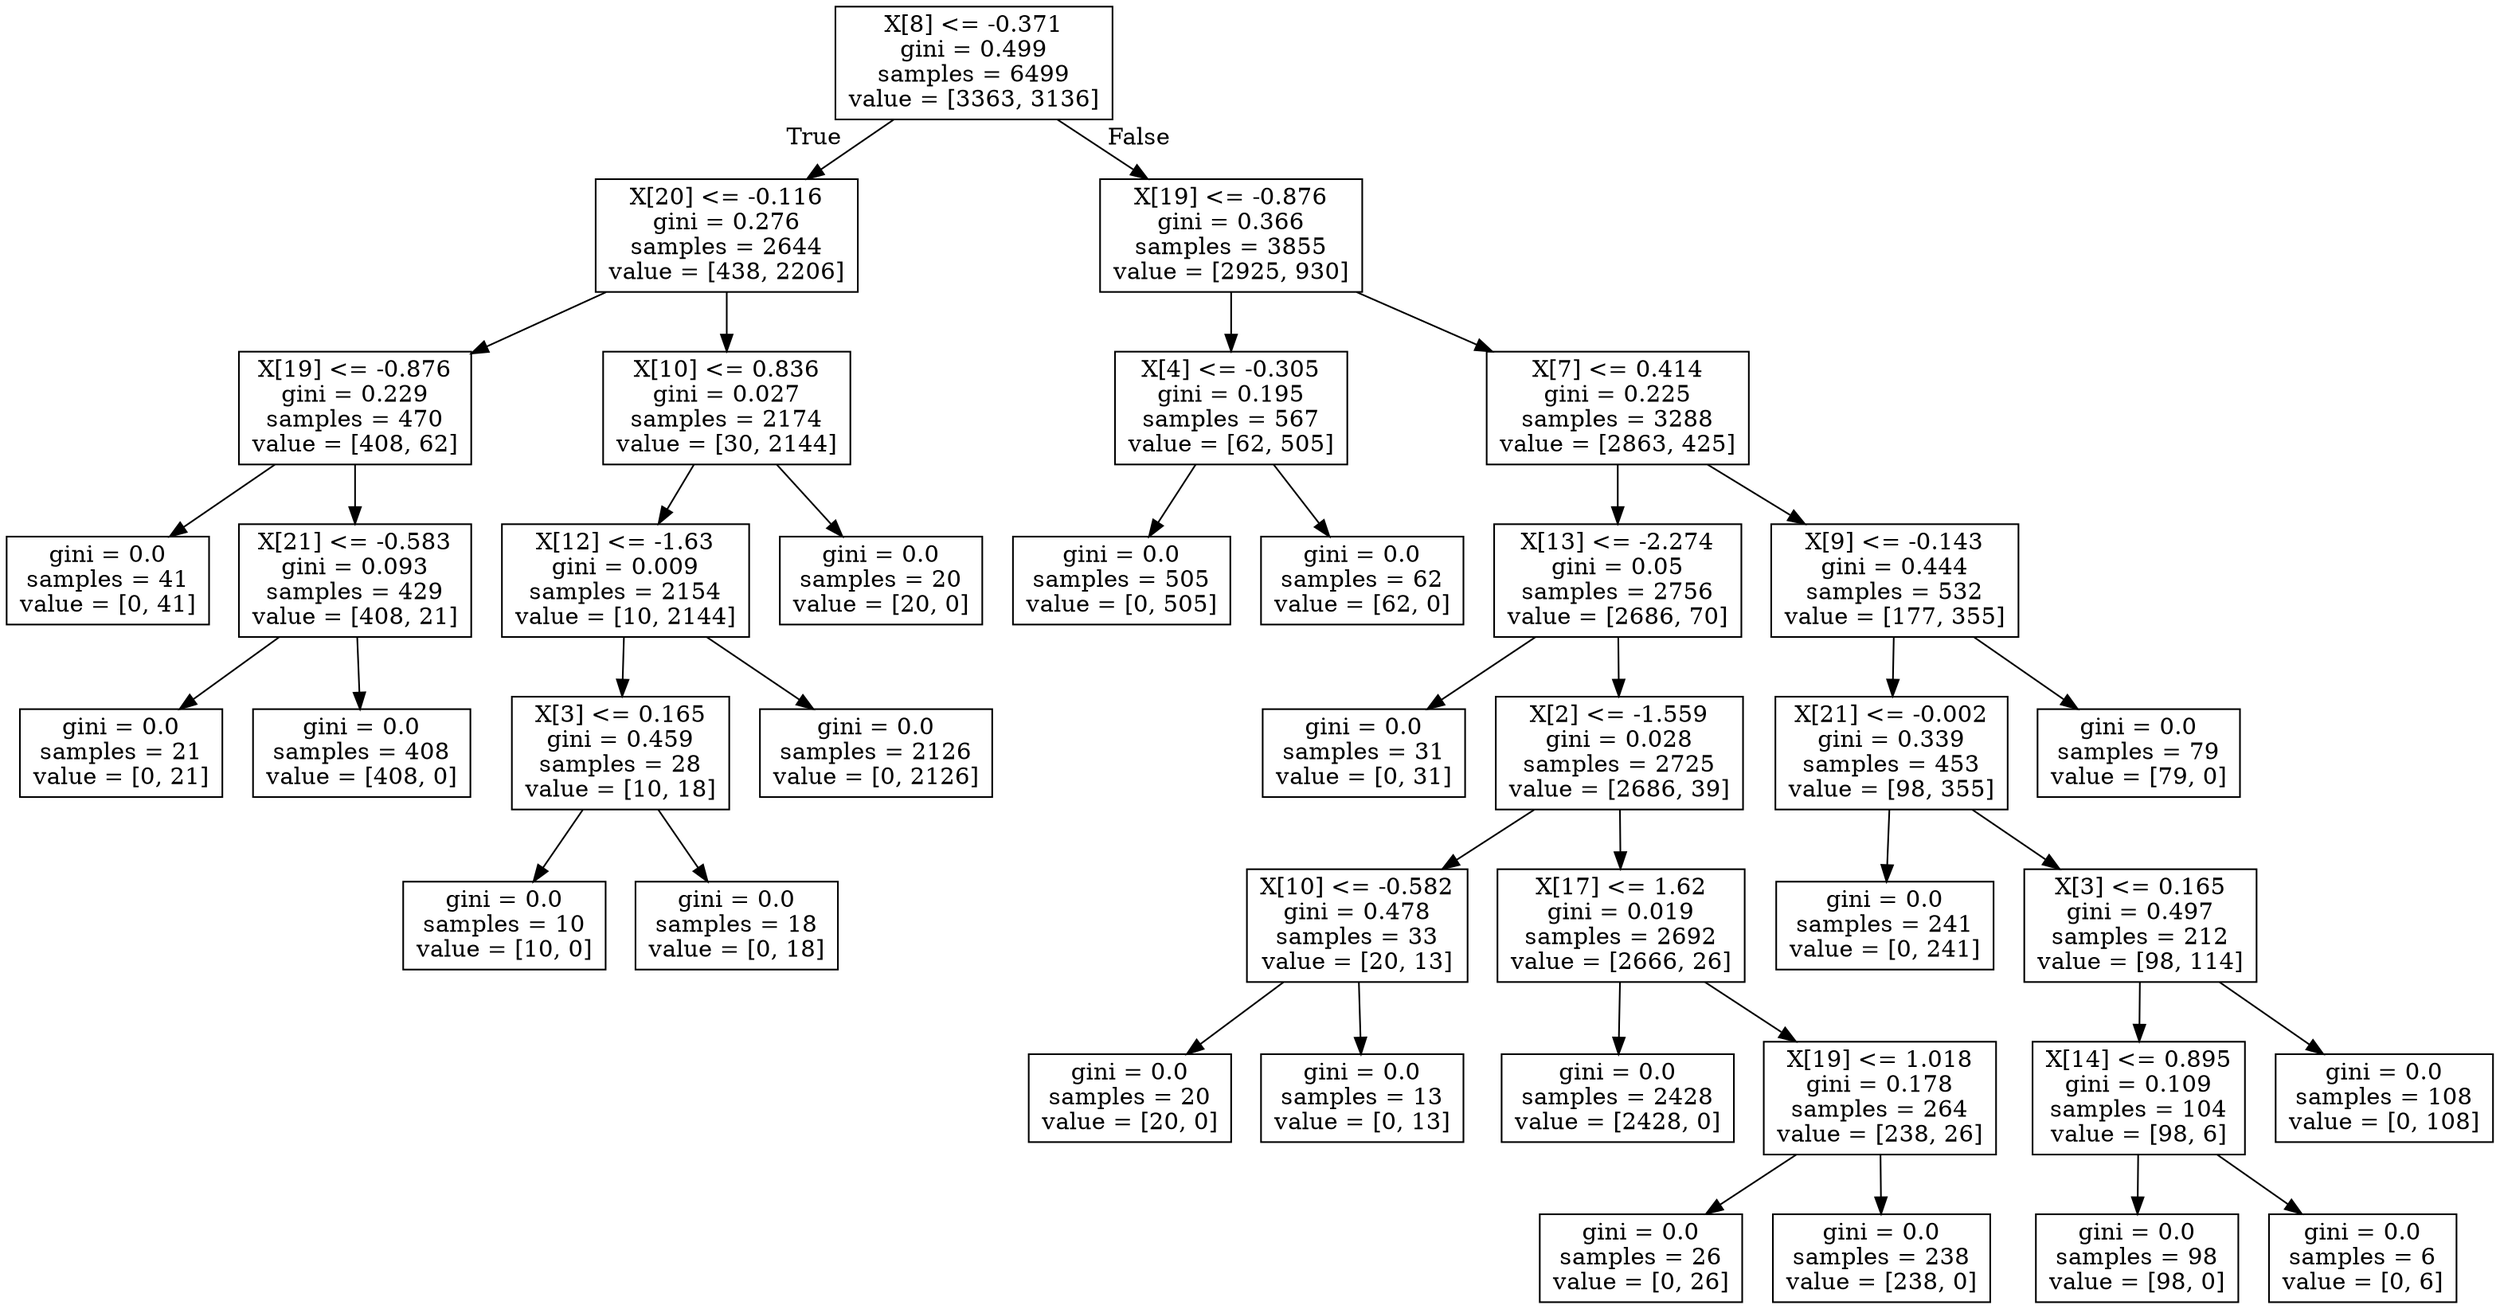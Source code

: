 digraph Tree {
node [shape=box] ;
0 [label="X[8] <= -0.371\ngini = 0.499\nsamples = 6499\nvalue = [3363, 3136]"] ;
1 [label="X[20] <= -0.116\ngini = 0.276\nsamples = 2644\nvalue = [438, 2206]"] ;
0 -> 1 [labeldistance=2.5, labelangle=45, headlabel="True"] ;
2 [label="X[19] <= -0.876\ngini = 0.229\nsamples = 470\nvalue = [408, 62]"] ;
1 -> 2 ;
3 [label="gini = 0.0\nsamples = 41\nvalue = [0, 41]"] ;
2 -> 3 ;
4 [label="X[21] <= -0.583\ngini = 0.093\nsamples = 429\nvalue = [408, 21]"] ;
2 -> 4 ;
5 [label="gini = 0.0\nsamples = 21\nvalue = [0, 21]"] ;
4 -> 5 ;
6 [label="gini = 0.0\nsamples = 408\nvalue = [408, 0]"] ;
4 -> 6 ;
7 [label="X[10] <= 0.836\ngini = 0.027\nsamples = 2174\nvalue = [30, 2144]"] ;
1 -> 7 ;
8 [label="X[12] <= -1.63\ngini = 0.009\nsamples = 2154\nvalue = [10, 2144]"] ;
7 -> 8 ;
9 [label="X[3] <= 0.165\ngini = 0.459\nsamples = 28\nvalue = [10, 18]"] ;
8 -> 9 ;
10 [label="gini = 0.0\nsamples = 10\nvalue = [10, 0]"] ;
9 -> 10 ;
11 [label="gini = 0.0\nsamples = 18\nvalue = [0, 18]"] ;
9 -> 11 ;
12 [label="gini = 0.0\nsamples = 2126\nvalue = [0, 2126]"] ;
8 -> 12 ;
13 [label="gini = 0.0\nsamples = 20\nvalue = [20, 0]"] ;
7 -> 13 ;
14 [label="X[19] <= -0.876\ngini = 0.366\nsamples = 3855\nvalue = [2925, 930]"] ;
0 -> 14 [labeldistance=2.5, labelangle=-45, headlabel="False"] ;
15 [label="X[4] <= -0.305\ngini = 0.195\nsamples = 567\nvalue = [62, 505]"] ;
14 -> 15 ;
16 [label="gini = 0.0\nsamples = 505\nvalue = [0, 505]"] ;
15 -> 16 ;
17 [label="gini = 0.0\nsamples = 62\nvalue = [62, 0]"] ;
15 -> 17 ;
18 [label="X[7] <= 0.414\ngini = 0.225\nsamples = 3288\nvalue = [2863, 425]"] ;
14 -> 18 ;
19 [label="X[13] <= -2.274\ngini = 0.05\nsamples = 2756\nvalue = [2686, 70]"] ;
18 -> 19 ;
20 [label="gini = 0.0\nsamples = 31\nvalue = [0, 31]"] ;
19 -> 20 ;
21 [label="X[2] <= -1.559\ngini = 0.028\nsamples = 2725\nvalue = [2686, 39]"] ;
19 -> 21 ;
22 [label="X[10] <= -0.582\ngini = 0.478\nsamples = 33\nvalue = [20, 13]"] ;
21 -> 22 ;
23 [label="gini = 0.0\nsamples = 20\nvalue = [20, 0]"] ;
22 -> 23 ;
24 [label="gini = 0.0\nsamples = 13\nvalue = [0, 13]"] ;
22 -> 24 ;
25 [label="X[17] <= 1.62\ngini = 0.019\nsamples = 2692\nvalue = [2666, 26]"] ;
21 -> 25 ;
26 [label="gini = 0.0\nsamples = 2428\nvalue = [2428, 0]"] ;
25 -> 26 ;
27 [label="X[19] <= 1.018\ngini = 0.178\nsamples = 264\nvalue = [238, 26]"] ;
25 -> 27 ;
28 [label="gini = 0.0\nsamples = 26\nvalue = [0, 26]"] ;
27 -> 28 ;
29 [label="gini = 0.0\nsamples = 238\nvalue = [238, 0]"] ;
27 -> 29 ;
30 [label="X[9] <= -0.143\ngini = 0.444\nsamples = 532\nvalue = [177, 355]"] ;
18 -> 30 ;
31 [label="X[21] <= -0.002\ngini = 0.339\nsamples = 453\nvalue = [98, 355]"] ;
30 -> 31 ;
32 [label="gini = 0.0\nsamples = 241\nvalue = [0, 241]"] ;
31 -> 32 ;
33 [label="X[3] <= 0.165\ngini = 0.497\nsamples = 212\nvalue = [98, 114]"] ;
31 -> 33 ;
34 [label="X[14] <= 0.895\ngini = 0.109\nsamples = 104\nvalue = [98, 6]"] ;
33 -> 34 ;
35 [label="gini = 0.0\nsamples = 98\nvalue = [98, 0]"] ;
34 -> 35 ;
36 [label="gini = 0.0\nsamples = 6\nvalue = [0, 6]"] ;
34 -> 36 ;
37 [label="gini = 0.0\nsamples = 108\nvalue = [0, 108]"] ;
33 -> 37 ;
38 [label="gini = 0.0\nsamples = 79\nvalue = [79, 0]"] ;
30 -> 38 ;
}